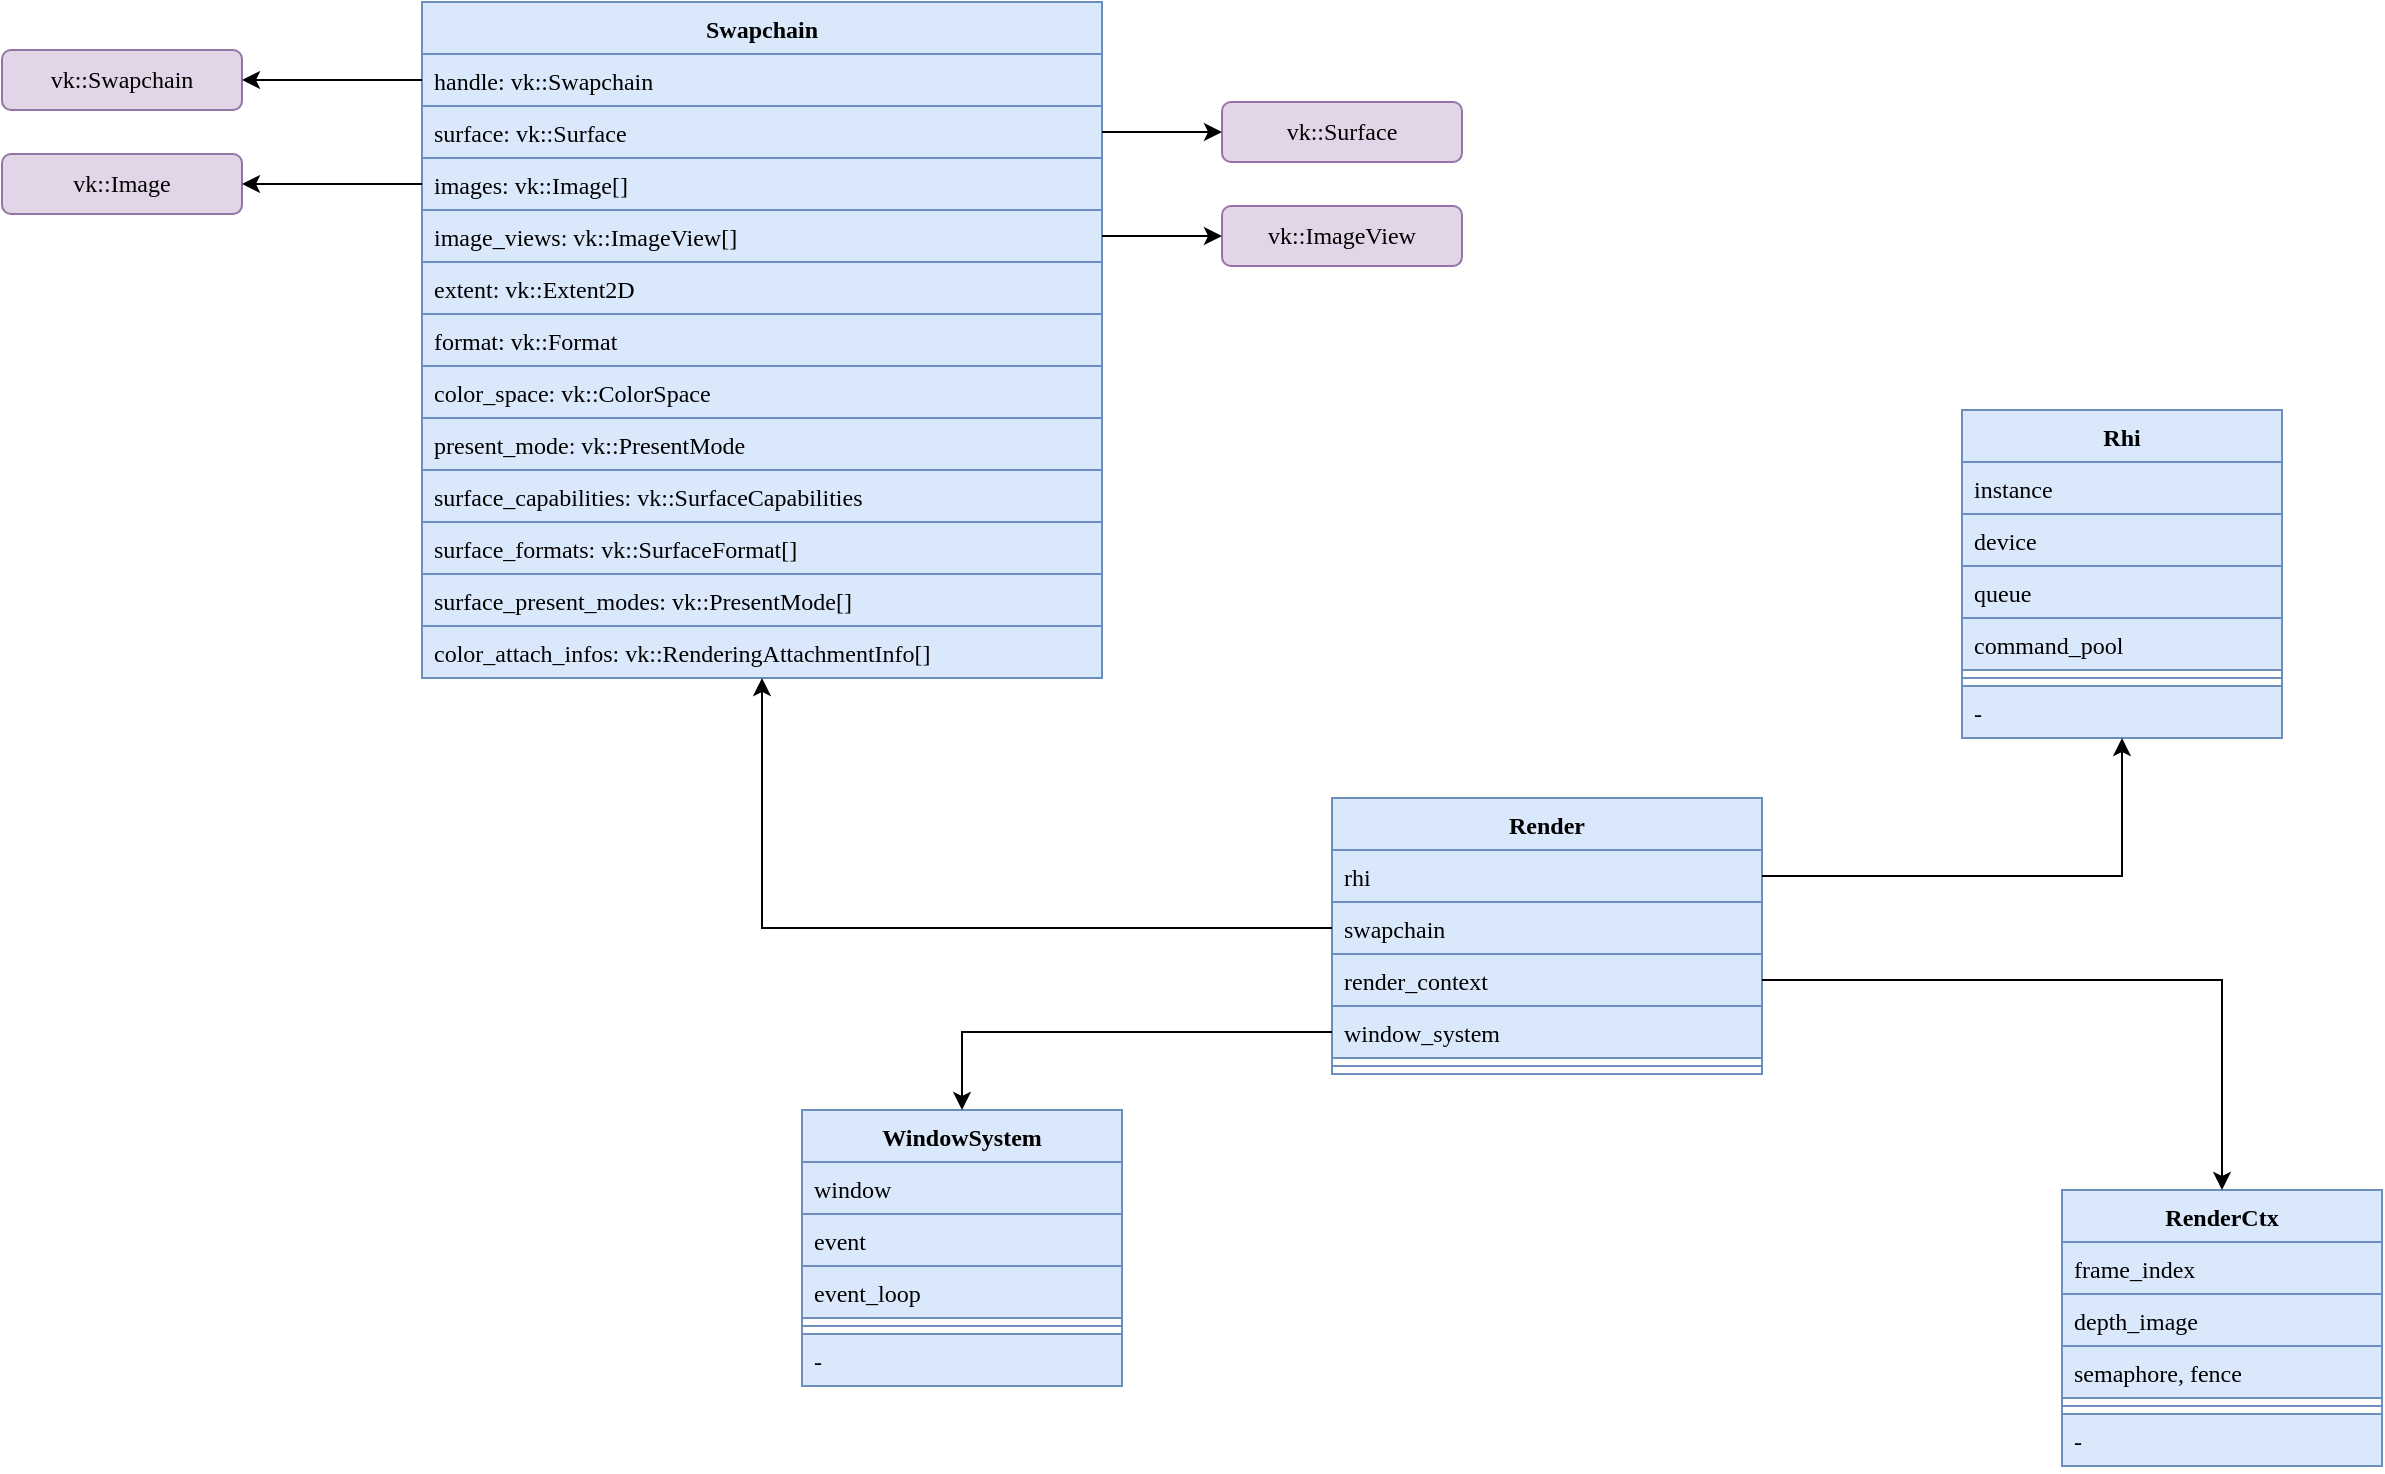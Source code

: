 <mxfile version="22.1.22" type="embed" pages="2">
  <diagram id="23iRSUPoRavnBvh4doch" name="Page-1">
    <mxGraphModel dx="2240" dy="720" grid="1" gridSize="10" guides="1" tooltips="1" connect="1" arrows="1" fold="1" page="1" pageScale="1" pageWidth="1169" pageHeight="827" math="0" shadow="0">
      <root>
        <mxCell id="0" />
        <mxCell id="1" parent="0" />
        <mxCell id="-Fij7bQK2JmjQd7nQef9-5" value="Rhi" style="swimlane;fontStyle=1;align=center;verticalAlign=top;childLayout=stackLayout;horizontal=1;startSize=26;horizontalStack=0;resizeParent=1;resizeParentMax=0;resizeLast=0;collapsible=1;marginBottom=0;fontFamily=Consolas;fillColor=#dae8fc;strokeColor=#6c8ebf;" parent="1" vertex="1">
          <mxGeometry x="740" y="260" width="160" height="164" as="geometry" />
        </mxCell>
        <mxCell id="-Fij7bQK2JmjQd7nQef9-6" value="instance" style="text;strokeColor=#6c8ebf;fillColor=#dae8fc;align=left;verticalAlign=top;spacingLeft=4;spacingRight=4;overflow=hidden;rotatable=0;points=[[0,0.5],[1,0.5]];portConstraint=eastwest;fontFamily=Consolas;" parent="-Fij7bQK2JmjQd7nQef9-5" vertex="1">
          <mxGeometry y="26" width="160" height="26" as="geometry" />
        </mxCell>
        <mxCell id="-Fij7bQK2JmjQd7nQef9-9" value="device" style="text;strokeColor=#6c8ebf;fillColor=#dae8fc;align=left;verticalAlign=top;spacingLeft=4;spacingRight=4;overflow=hidden;rotatable=0;points=[[0,0.5],[1,0.5]];portConstraint=eastwest;fontFamily=Consolas;" parent="-Fij7bQK2JmjQd7nQef9-5" vertex="1">
          <mxGeometry y="52" width="160" height="26" as="geometry" />
        </mxCell>
        <mxCell id="-Fij7bQK2JmjQd7nQef9-10" value="queue" style="text;strokeColor=#6c8ebf;fillColor=#dae8fc;align=left;verticalAlign=top;spacingLeft=4;spacingRight=4;overflow=hidden;rotatable=0;points=[[0,0.5],[1,0.5]];portConstraint=eastwest;fontFamily=Consolas;" parent="-Fij7bQK2JmjQd7nQef9-5" vertex="1">
          <mxGeometry y="78" width="160" height="26" as="geometry" />
        </mxCell>
        <mxCell id="22" value="command_pool" style="text;strokeColor=#6c8ebf;fillColor=#dae8fc;align=left;verticalAlign=top;spacingLeft=4;spacingRight=4;overflow=hidden;rotatable=0;points=[[0,0.5],[1,0.5]];portConstraint=eastwest;fontFamily=Consolas;" parent="-Fij7bQK2JmjQd7nQef9-5" vertex="1">
          <mxGeometry y="104" width="160" height="26" as="geometry" />
        </mxCell>
        <mxCell id="-Fij7bQK2JmjQd7nQef9-7" value="" style="line;strokeWidth=1;fillColor=#dae8fc;align=left;verticalAlign=middle;spacingTop=-1;spacingLeft=3;spacingRight=3;rotatable=0;labelPosition=right;points=[];portConstraint=eastwest;strokeColor=#6c8ebf;fontFamily=Consolas;" parent="-Fij7bQK2JmjQd7nQef9-5" vertex="1">
          <mxGeometry y="130" width="160" height="8" as="geometry" />
        </mxCell>
        <mxCell id="-Fij7bQK2JmjQd7nQef9-8" value="-" style="text;strokeColor=#6c8ebf;fillColor=#dae8fc;align=left;verticalAlign=top;spacingLeft=4;spacingRight=4;overflow=hidden;rotatable=0;points=[[0,0.5],[1,0.5]];portConstraint=eastwest;fontFamily=Consolas;" parent="-Fij7bQK2JmjQd7nQef9-5" vertex="1">
          <mxGeometry y="138" width="160" height="26" as="geometry" />
        </mxCell>
        <mxCell id="-Fij7bQK2JmjQd7nQef9-13" value="RenderCtx" style="swimlane;fontStyle=1;align=center;verticalAlign=top;childLayout=stackLayout;horizontal=1;startSize=26;horizontalStack=0;resizeParent=1;resizeParentMax=0;resizeLast=0;collapsible=1;marginBottom=0;fontFamily=Consolas;fillColor=#dae8fc;strokeColor=#6c8ebf;" parent="1" vertex="1">
          <mxGeometry x="790" y="650" width="160" height="138" as="geometry" />
        </mxCell>
        <mxCell id="-Fij7bQK2JmjQd7nQef9-16" value="frame_index" style="text;strokeColor=#6c8ebf;fillColor=#dae8fc;align=left;verticalAlign=top;spacingLeft=4;spacingRight=4;overflow=hidden;rotatable=0;points=[[0,0.5],[1,0.5]];portConstraint=eastwest;fontFamily=Consolas;" parent="-Fij7bQK2JmjQd7nQef9-13" vertex="1">
          <mxGeometry y="26" width="160" height="26" as="geometry" />
        </mxCell>
        <mxCell id="-Fij7bQK2JmjQd7nQef9-19" value="depth_image" style="text;strokeColor=#6c8ebf;fillColor=#dae8fc;align=left;verticalAlign=top;spacingLeft=4;spacingRight=4;overflow=hidden;rotatable=0;points=[[0,0.5],[1,0.5]];portConstraint=eastwest;fontFamily=Consolas;" parent="-Fij7bQK2JmjQd7nQef9-13" vertex="1">
          <mxGeometry y="52" width="160" height="26" as="geometry" />
        </mxCell>
        <mxCell id="-Fij7bQK2JmjQd7nQef9-20" value="semaphore, fence" style="text;strokeColor=#6c8ebf;fillColor=#dae8fc;align=left;verticalAlign=top;spacingLeft=4;spacingRight=4;overflow=hidden;rotatable=0;points=[[0,0.5],[1,0.5]];portConstraint=eastwest;fontFamily=Consolas;" parent="-Fij7bQK2JmjQd7nQef9-13" vertex="1">
          <mxGeometry y="78" width="160" height="26" as="geometry" />
        </mxCell>
        <mxCell id="-Fij7bQK2JmjQd7nQef9-17" value="" style="line;strokeWidth=1;fillColor=#dae8fc;align=left;verticalAlign=middle;spacingTop=-1;spacingLeft=3;spacingRight=3;rotatable=0;labelPosition=right;points=[];portConstraint=eastwest;strokeColor=#6c8ebf;fontFamily=Consolas;" parent="-Fij7bQK2JmjQd7nQef9-13" vertex="1">
          <mxGeometry y="104" width="160" height="8" as="geometry" />
        </mxCell>
        <mxCell id="-Fij7bQK2JmjQd7nQef9-18" value="-" style="text;strokeColor=#6c8ebf;fillColor=#dae8fc;align=left;verticalAlign=top;spacingLeft=4;spacingRight=4;overflow=hidden;rotatable=0;points=[[0,0.5],[1,0.5]];portConstraint=eastwest;fontFamily=Consolas;" parent="-Fij7bQK2JmjQd7nQef9-13" vertex="1">
          <mxGeometry y="112" width="160" height="26" as="geometry" />
        </mxCell>
        <mxCell id="7" value="Swapchain" style="swimlane;fontStyle=1;align=center;verticalAlign=top;childLayout=stackLayout;horizontal=1;startSize=26;horizontalStack=0;resizeParent=1;resizeParentMax=0;resizeLast=0;collapsible=1;marginBottom=0;fontFamily=Consolas;fillColor=#dae8fc;strokeColor=#6c8ebf;" parent="1" vertex="1">
          <mxGeometry x="-30" y="56" width="340" height="338" as="geometry" />
        </mxCell>
        <mxCell id="3CVFnSyyfeXJSbs3mgzF-22" value="handle: vk::Swapchain" style="text;strokeColor=#6c8ebf;fillColor=#dae8fc;align=left;verticalAlign=top;spacingLeft=4;spacingRight=4;overflow=hidden;rotatable=0;points=[[0,0.5],[1,0.5]];portConstraint=eastwest;fontFamily=Consolas;" parent="7" vertex="1">
          <mxGeometry y="26" width="340" height="26" as="geometry" />
        </mxCell>
        <mxCell id="9" value="surface: vk::Surface" style="text;strokeColor=#6c8ebf;fillColor=#dae8fc;align=left;verticalAlign=top;spacingLeft=4;spacingRight=4;overflow=hidden;rotatable=0;points=[[0,0.5],[1,0.5]];portConstraint=eastwest;fontFamily=Consolas;" parent="7" vertex="1">
          <mxGeometry y="52" width="340" height="26" as="geometry" />
        </mxCell>
        <mxCell id="3CVFnSyyfeXJSbs3mgzF-28" value="images: vk::Image[]" style="text;strokeColor=#6c8ebf;fillColor=#dae8fc;align=left;verticalAlign=top;spacingLeft=4;spacingRight=4;overflow=hidden;rotatable=0;points=[[0,0.5],[1,0.5]];portConstraint=eastwest;fontFamily=Consolas;" parent="7" vertex="1">
          <mxGeometry y="78" width="340" height="26" as="geometry" />
        </mxCell>
        <mxCell id="3CVFnSyyfeXJSbs3mgzF-31" value="image_views: vk::ImageView[]" style="text;strokeColor=#6c8ebf;fillColor=#dae8fc;align=left;verticalAlign=top;spacingLeft=4;spacingRight=4;overflow=hidden;rotatable=0;points=[[0,0.5],[1,0.5]];portConstraint=eastwest;fontFamily=Consolas;" parent="7" vertex="1">
          <mxGeometry y="104" width="340" height="26" as="geometry" />
        </mxCell>
        <mxCell id="3CVFnSyyfeXJSbs3mgzF-34" value="extent: vk::Extent2D" style="text;strokeColor=#6c8ebf;fillColor=#dae8fc;align=left;verticalAlign=top;spacingLeft=4;spacingRight=4;overflow=hidden;rotatable=0;points=[[0,0.5],[1,0.5]];portConstraint=eastwest;fontFamily=Consolas;" parent="7" vertex="1">
          <mxGeometry y="130" width="340" height="26" as="geometry" />
        </mxCell>
        <mxCell id="3CVFnSyyfeXJSbs3mgzF-35" value="format: vk::Format" style="text;strokeColor=#6c8ebf;fillColor=#dae8fc;align=left;verticalAlign=top;spacingLeft=4;spacingRight=4;overflow=hidden;rotatable=0;points=[[0,0.5],[1,0.5]];portConstraint=eastwest;fontFamily=Consolas;" parent="7" vertex="1">
          <mxGeometry y="156" width="340" height="26" as="geometry" />
        </mxCell>
        <mxCell id="3CVFnSyyfeXJSbs3mgzF-36" value="color_space: vk::ColorSpace" style="text;strokeColor=#6c8ebf;fillColor=#dae8fc;align=left;verticalAlign=top;spacingLeft=4;spacingRight=4;overflow=hidden;rotatable=0;points=[[0,0.5],[1,0.5]];portConstraint=eastwest;fontFamily=Consolas;" parent="7" vertex="1">
          <mxGeometry y="182" width="340" height="26" as="geometry" />
        </mxCell>
        <mxCell id="3CVFnSyyfeXJSbs3mgzF-37" value="present_mode: vk::PresentMode" style="text;strokeColor=#6c8ebf;fillColor=#dae8fc;align=left;verticalAlign=top;spacingLeft=4;spacingRight=4;overflow=hidden;rotatable=0;points=[[0,0.5],[1,0.5]];portConstraint=eastwest;fontFamily=Consolas;" parent="7" vertex="1">
          <mxGeometry y="208" width="340" height="26" as="geometry" />
        </mxCell>
        <mxCell id="3CVFnSyyfeXJSbs3mgzF-38" value="surface_capabilities: vk::SurfaceCapabilities" style="text;strokeColor=#6c8ebf;fillColor=#dae8fc;align=left;verticalAlign=top;spacingLeft=4;spacingRight=4;overflow=hidden;rotatable=0;points=[[0,0.5],[1,0.5]];portConstraint=eastwest;fontFamily=Consolas;" parent="7" vertex="1">
          <mxGeometry y="234" width="340" height="26" as="geometry" />
        </mxCell>
        <mxCell id="3CVFnSyyfeXJSbs3mgzF-39" value="surface_formats: vk::SurfaceFormat[]" style="text;strokeColor=#6c8ebf;fillColor=#dae8fc;align=left;verticalAlign=top;spacingLeft=4;spacingRight=4;overflow=hidden;rotatable=0;points=[[0,0.5],[1,0.5]];portConstraint=eastwest;fontFamily=Consolas;" parent="7" vertex="1">
          <mxGeometry y="260" width="340" height="26" as="geometry" />
        </mxCell>
        <mxCell id="3CVFnSyyfeXJSbs3mgzF-40" value="surface_present_modes: vk::PresentMode[]" style="text;strokeColor=#6c8ebf;fillColor=#dae8fc;align=left;verticalAlign=top;spacingLeft=4;spacingRight=4;overflow=hidden;rotatable=0;points=[[0,0.5],[1,0.5]];portConstraint=eastwest;fontFamily=Consolas;" parent="7" vertex="1">
          <mxGeometry y="286" width="340" height="26" as="geometry" />
        </mxCell>
        <mxCell id="3CVFnSyyfeXJSbs3mgzF-42" value="color_attach_infos: vk::RenderingAttachmentInfo[]" style="text;strokeColor=#6c8ebf;fillColor=#dae8fc;align=left;verticalAlign=top;spacingLeft=4;spacingRight=4;overflow=hidden;rotatable=0;points=[[0,0.5],[1,0.5]];portConstraint=eastwest;fontFamily=Consolas;" parent="7" vertex="1">
          <mxGeometry y="312" width="340" height="26" as="geometry" />
        </mxCell>
        <mxCell id="15" value="WindowSystem" style="swimlane;fontStyle=1;align=center;verticalAlign=top;childLayout=stackLayout;horizontal=1;startSize=26;horizontalStack=0;resizeParent=1;resizeParentMax=0;resizeLast=0;collapsible=1;marginBottom=0;fontFamily=Consolas;fillColor=#dae8fc;strokeColor=#6c8ebf;" parent="1" vertex="1">
          <mxGeometry x="160" y="610" width="160" height="138" as="geometry" />
        </mxCell>
        <mxCell id="16" value="window" style="text;strokeColor=#6c8ebf;fillColor=#dae8fc;align=left;verticalAlign=top;spacingLeft=4;spacingRight=4;overflow=hidden;rotatable=0;points=[[0,0.5],[1,0.5]];portConstraint=eastwest;fontFamily=Consolas;" parent="15" vertex="1">
          <mxGeometry y="26" width="160" height="26" as="geometry" />
        </mxCell>
        <mxCell id="17" value="event" style="text;strokeColor=#6c8ebf;fillColor=#dae8fc;align=left;verticalAlign=top;spacingLeft=4;spacingRight=4;overflow=hidden;rotatable=0;points=[[0,0.5],[1,0.5]];portConstraint=eastwest;fontFamily=Consolas;" parent="15" vertex="1">
          <mxGeometry y="52" width="160" height="26" as="geometry" />
        </mxCell>
        <mxCell id="18" value="event_loop" style="text;strokeColor=#6c8ebf;fillColor=#dae8fc;align=left;verticalAlign=top;spacingLeft=4;spacingRight=4;overflow=hidden;rotatable=0;points=[[0,0.5],[1,0.5]];portConstraint=eastwest;fontFamily=Consolas;" parent="15" vertex="1">
          <mxGeometry y="78" width="160" height="26" as="geometry" />
        </mxCell>
        <mxCell id="19" value="" style="line;strokeWidth=1;fillColor=#dae8fc;align=left;verticalAlign=middle;spacingTop=-1;spacingLeft=3;spacingRight=3;rotatable=0;labelPosition=right;points=[];portConstraint=eastwest;strokeColor=#6c8ebf;fontFamily=Consolas;" parent="15" vertex="1">
          <mxGeometry y="104" width="160" height="8" as="geometry" />
        </mxCell>
        <mxCell id="20" value="-" style="text;strokeColor=#6c8ebf;fillColor=#dae8fc;align=left;verticalAlign=top;spacingLeft=4;spacingRight=4;overflow=hidden;rotatable=0;points=[[0,0.5],[1,0.5]];portConstraint=eastwest;fontFamily=Consolas;" parent="15" vertex="1">
          <mxGeometry y="112" width="160" height="26" as="geometry" />
        </mxCell>
        <mxCell id="820sSQmcWdXDixxTHN7m-22" value="Render" style="swimlane;fontStyle=1;align=center;verticalAlign=top;childLayout=stackLayout;horizontal=1;startSize=26;horizontalStack=0;resizeParent=1;resizeParentMax=0;resizeLast=0;collapsible=1;marginBottom=0;whiteSpace=wrap;html=1;fillColor=#dae8fc;strokeColor=#6c8ebf;fontFamily=Consolas;" parent="1" vertex="1">
          <mxGeometry x="425" y="454" width="215" height="138" as="geometry" />
        </mxCell>
        <UserObject label="rhi" link="data:page/id,MykvRJxzRp0D9HRaywjL" id="820sSQmcWdXDixxTHN7m-23">
          <mxCell style="text;strokeColor=#6c8ebf;fillColor=#dae8fc;align=left;verticalAlign=top;spacingLeft=4;spacingRight=4;overflow=hidden;rotatable=0;points=[[0,0.5],[1,0.5]];portConstraint=eastwest;whiteSpace=wrap;html=1;fontFamily=Consolas;" parent="820sSQmcWdXDixxTHN7m-22" vertex="1">
            <mxGeometry y="26" width="215" height="26" as="geometry" />
          </mxCell>
        </UserObject>
        <mxCell id="820sSQmcWdXDixxTHN7m-26" value="swapchain" style="text;strokeColor=#6c8ebf;fillColor=#dae8fc;align=left;verticalAlign=top;spacingLeft=4;spacingRight=4;overflow=hidden;rotatable=0;points=[[0,0.5],[1,0.5]];portConstraint=eastwest;whiteSpace=wrap;html=1;fontFamily=Consolas;" parent="820sSQmcWdXDixxTHN7m-22" vertex="1">
          <mxGeometry y="52" width="215" height="26" as="geometry" />
        </mxCell>
        <mxCell id="820sSQmcWdXDixxTHN7m-27" value="render_context" style="text;strokeColor=#6c8ebf;fillColor=#dae8fc;align=left;verticalAlign=top;spacingLeft=4;spacingRight=4;overflow=hidden;rotatable=0;points=[[0,0.5],[1,0.5]];portConstraint=eastwest;whiteSpace=wrap;html=1;fontFamily=Consolas;" parent="820sSQmcWdXDixxTHN7m-22" vertex="1">
          <mxGeometry y="78" width="215" height="26" as="geometry" />
        </mxCell>
        <mxCell id="820sSQmcWdXDixxTHN7m-28" value="window_system" style="text;strokeColor=#6c8ebf;fillColor=#dae8fc;align=left;verticalAlign=top;spacingLeft=4;spacingRight=4;overflow=hidden;rotatable=0;points=[[0,0.5],[1,0.5]];portConstraint=eastwest;whiteSpace=wrap;html=1;fontFamily=Consolas;" parent="820sSQmcWdXDixxTHN7m-22" vertex="1">
          <mxGeometry y="104" width="215" height="26" as="geometry" />
        </mxCell>
        <mxCell id="820sSQmcWdXDixxTHN7m-24" value="" style="line;strokeWidth=1;fillColor=#dae8fc;align=left;verticalAlign=middle;spacingTop=-1;spacingLeft=3;spacingRight=3;rotatable=0;labelPosition=right;points=[];portConstraint=eastwest;strokeColor=#6c8ebf;fontFamily=Consolas;" parent="820sSQmcWdXDixxTHN7m-22" vertex="1">
          <mxGeometry y="130" width="215" height="8" as="geometry" />
        </mxCell>
        <mxCell id="820sSQmcWdXDixxTHN7m-29" style="edgeStyle=orthogonalEdgeStyle;rounded=0;orthogonalLoop=1;jettySize=auto;html=1;fontFamily=Consolas;" parent="1" source="820sSQmcWdXDixxTHN7m-28" target="15" edge="1">
          <mxGeometry relative="1" as="geometry" />
        </mxCell>
        <mxCell id="820sSQmcWdXDixxTHN7m-30" style="edgeStyle=orthogonalEdgeStyle;rounded=0;orthogonalLoop=1;jettySize=auto;html=1;fontFamily=Consolas;" parent="1" source="820sSQmcWdXDixxTHN7m-27" target="-Fij7bQK2JmjQd7nQef9-13" edge="1">
          <mxGeometry relative="1" as="geometry" />
        </mxCell>
        <mxCell id="820sSQmcWdXDixxTHN7m-31" style="edgeStyle=orthogonalEdgeStyle;rounded=0;orthogonalLoop=1;jettySize=auto;html=1;fontFamily=Consolas;" parent="1" source="820sSQmcWdXDixxTHN7m-23" target="-Fij7bQK2JmjQd7nQef9-5" edge="1">
          <mxGeometry relative="1" as="geometry" />
        </mxCell>
        <mxCell id="820sSQmcWdXDixxTHN7m-32" style="edgeStyle=orthogonalEdgeStyle;rounded=0;orthogonalLoop=1;jettySize=auto;html=1;fontFamily=Consolas;" parent="1" source="820sSQmcWdXDixxTHN7m-26" target="7" edge="1">
          <mxGeometry relative="1" as="geometry" />
        </mxCell>
        <mxCell id="3CVFnSyyfeXJSbs3mgzF-23" value="vk::Swapchain" style="rounded=1;whiteSpace=wrap;html=1;fillColor=#e1d5e7;strokeColor=#9673a6;fontFamily=Consolas;" parent="1" vertex="1">
          <mxGeometry x="-240" y="80" width="120" height="30" as="geometry" />
        </mxCell>
        <mxCell id="3CVFnSyyfeXJSbs3mgzF-24" value="vk::Surface" style="rounded=1;whiteSpace=wrap;html=1;fillColor=#e1d5e7;strokeColor=#9673a6;fontFamily=Consolas;" parent="1" vertex="1">
          <mxGeometry x="370" y="106" width="120" height="30" as="geometry" />
        </mxCell>
        <mxCell id="3CVFnSyyfeXJSbs3mgzF-25" style="edgeStyle=orthogonalEdgeStyle;rounded=0;orthogonalLoop=1;jettySize=auto;html=1;" parent="1" source="3CVFnSyyfeXJSbs3mgzF-22" target="3CVFnSyyfeXJSbs3mgzF-23" edge="1">
          <mxGeometry relative="1" as="geometry">
            <mxPoint x="90" y="309" as="sourcePoint" />
          </mxGeometry>
        </mxCell>
        <mxCell id="3CVFnSyyfeXJSbs3mgzF-26" style="edgeStyle=orthogonalEdgeStyle;rounded=0;orthogonalLoop=1;jettySize=auto;html=1;" parent="1" source="9" target="3CVFnSyyfeXJSbs3mgzF-24" edge="1">
          <mxGeometry relative="1" as="geometry" />
        </mxCell>
        <mxCell id="3CVFnSyyfeXJSbs3mgzF-29" value="vk::Image" style="rounded=1;whiteSpace=wrap;html=1;fillColor=#e1d5e7;strokeColor=#9673a6;fontFamily=Consolas;" parent="1" vertex="1">
          <mxGeometry x="-240" y="132" width="120" height="30" as="geometry" />
        </mxCell>
        <mxCell id="3CVFnSyyfeXJSbs3mgzF-30" style="edgeStyle=orthogonalEdgeStyle;rounded=0;orthogonalLoop=1;jettySize=auto;html=1;" parent="1" source="3CVFnSyyfeXJSbs3mgzF-28" target="3CVFnSyyfeXJSbs3mgzF-29" edge="1">
          <mxGeometry relative="1" as="geometry" />
        </mxCell>
        <mxCell id="3CVFnSyyfeXJSbs3mgzF-33" value="vk::ImageView" style="rounded=1;whiteSpace=wrap;html=1;fillColor=#e1d5e7;strokeColor=#9673a6;fontFamily=Consolas;" parent="1" vertex="1">
          <mxGeometry x="370" y="158" width="120" height="30" as="geometry" />
        </mxCell>
        <mxCell id="3CVFnSyyfeXJSbs3mgzF-32" style="edgeStyle=orthogonalEdgeStyle;rounded=0;orthogonalLoop=1;jettySize=auto;html=1;" parent="1" source="3CVFnSyyfeXJSbs3mgzF-31" target="3CVFnSyyfeXJSbs3mgzF-33" edge="1">
          <mxGeometry relative="1" as="geometry">
            <mxPoint x="-50" y="400" as="targetPoint" />
          </mxGeometry>
        </mxCell>
      </root>
    </mxGraphModel>
  </diagram>
  <diagram id="MykvRJxzRp0D9HRaywjL" name="第 2 页">
    <mxGraphModel dx="1071" dy="720" grid="1" gridSize="10" guides="1" tooltips="1" connect="1" arrows="1" fold="1" page="1" pageScale="1" pageWidth="1169" pageHeight="827" math="0" shadow="0">
      <root>
        <mxCell id="0" />
        <mxCell id="1" parent="0" />
      </root>
    </mxGraphModel>
  </diagram>
</mxfile>
